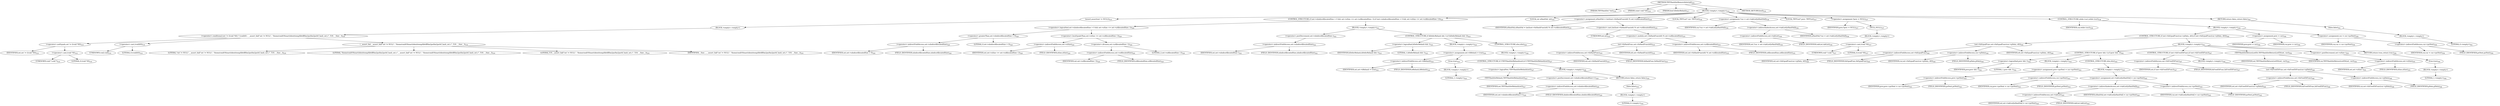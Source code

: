 digraph "TIFFHashSetRemoveInternal" {  
"5696" [label = <(METHOD,TIFFHashSetRemoveInternal)<SUB>516</SUB>> ]
"5697" [label = <(PARAM,TIFFHashSet *set)<SUB>516</SUB>> ]
"5698" [label = <(PARAM,const void *elt)<SUB>516</SUB>> ]
"5699" [label = <(PARAM,bool bDeferRehash)<SUB>517</SUB>> ]
"5700" [label = <(BLOCK,&lt;empty&gt;,&lt;empty&gt;)<SUB>518</SUB>> ]
"5701" [label = <(assert,assert(set != NULL))<SUB>519</SUB>> ]
"5702" [label = <(BLOCK,&lt;empty&gt;,&lt;empty&gt;)> ]
"5703" [label = <(&lt;operator&gt;.conditional,(set != ((void *)0)) ? (void)(0) : __assert_fail(&quot;set != NULL&quot;, &quot;/home/cmd/OSmart/identitemp/libtiff/fax2ps/fax2ps/tif_hash_set.c&quot;, 519, __func__))<SUB>519</SUB>> ]
"5704" [label = <(&lt;operator&gt;.notEquals,set != ((void *)0))<SUB>519</SUB>> ]
"5705" [label = <(IDENTIFIER,set,set != ((void *)0))<SUB>519</SUB>> ]
"5706" [label = <(&lt;operator&gt;.cast,(void *)0)<SUB>519</SUB>> ]
"5707" [label = <(UNKNOWN,void *,void *)<SUB>519</SUB>> ]
"5708" [label = <(LITERAL,0,(void *)0)<SUB>519</SUB>> ]
"5709" [label = <(&lt;operator&gt;.cast,(void)(0))<SUB>519</SUB>> ]
"5710" [label = <(UNKNOWN,void,void)<SUB>519</SUB>> ]
"5711" [label = <(LITERAL,0,(void)(0))<SUB>519</SUB>> ]
"5712" [label = <(__assert_fail,__assert_fail(&quot;set != NULL&quot;, &quot;/home/cmd/OSmart/identitemp/libtiff/fax2ps/fax2ps/tif_hash_set.c&quot;, 519, __func__))<SUB>519</SUB>> ]
"5713" [label = <(LITERAL,&quot;set != NULL&quot;,__assert_fail(&quot;set != NULL&quot;, &quot;/home/cmd/OSmart/identitemp/libtiff/fax2ps/fax2ps/tif_hash_set.c&quot;, 519, __func__))<SUB>519</SUB>> ]
"5714" [label = <(LITERAL,&quot;/home/cmd/OSmart/identitemp/libtiff/fax2ps/fax2ps/tif_hash_set.c&quot;,__assert_fail(&quot;set != NULL&quot;, &quot;/home/cmd/OSmart/identitemp/libtiff/fax2ps/fax2ps/tif_hash_set.c&quot;, 519, __func__))<SUB>519</SUB>> ]
"5715" [label = <(LITERAL,519,__assert_fail(&quot;set != NULL&quot;, &quot;/home/cmd/OSmart/identitemp/libtiff/fax2ps/fax2ps/tif_hash_set.c&quot;, 519, __func__))<SUB>519</SUB>> ]
"5716" [label = <(IDENTIFIER,__func__,__assert_fail(&quot;set != NULL&quot;, &quot;/home/cmd/OSmart/identitemp/libtiff/fax2ps/fax2ps/tif_hash_set.c&quot;, 519, __func__))<SUB>519</SUB>> ]
"5717" [label = <(CONTROL_STRUCTURE,if (set-&gt;nIndiceAllocatedSize &gt; 0 &amp;&amp; set-&gt;nSize &lt;= set-&gt;nAllocatedSize / 2),if (set-&gt;nIndiceAllocatedSize &gt; 0 &amp;&amp; set-&gt;nSize &lt;= set-&gt;nAllocatedSize / 2))<SUB>520</SUB>> ]
"5718" [label = <(&lt;operator&gt;.logicalAnd,set-&gt;nIndiceAllocatedSize &gt; 0 &amp;&amp; set-&gt;nSize &lt;= set-&gt;nAllocatedSize / 2)<SUB>520</SUB>> ]
"5719" [label = <(&lt;operator&gt;.greaterThan,set-&gt;nIndiceAllocatedSize &gt; 0)<SUB>520</SUB>> ]
"5720" [label = <(&lt;operator&gt;.indirectFieldAccess,set-&gt;nIndiceAllocatedSize)<SUB>520</SUB>> ]
"5721" [label = <(IDENTIFIER,set,set-&gt;nIndiceAllocatedSize &gt; 0)<SUB>520</SUB>> ]
"5722" [label = <(FIELD_IDENTIFIER,nIndiceAllocatedSize,nIndiceAllocatedSize)<SUB>520</SUB>> ]
"5723" [label = <(LITERAL,0,set-&gt;nIndiceAllocatedSize &gt; 0)<SUB>520</SUB>> ]
"5724" [label = <(&lt;operator&gt;.lessEqualsThan,set-&gt;nSize &lt;= set-&gt;nAllocatedSize / 2)<SUB>520</SUB>> ]
"5725" [label = <(&lt;operator&gt;.indirectFieldAccess,set-&gt;nSize)<SUB>520</SUB>> ]
"5726" [label = <(IDENTIFIER,set,set-&gt;nSize &lt;= set-&gt;nAllocatedSize / 2)<SUB>520</SUB>> ]
"5727" [label = <(FIELD_IDENTIFIER,nSize,nSize)<SUB>520</SUB>> ]
"5728" [label = <(&lt;operator&gt;.division,set-&gt;nAllocatedSize / 2)<SUB>520</SUB>> ]
"5729" [label = <(&lt;operator&gt;.indirectFieldAccess,set-&gt;nAllocatedSize)<SUB>520</SUB>> ]
"5730" [label = <(IDENTIFIER,set,set-&gt;nAllocatedSize / 2)<SUB>520</SUB>> ]
"5731" [label = <(FIELD_IDENTIFIER,nAllocatedSize,nAllocatedSize)<SUB>520</SUB>> ]
"5732" [label = <(LITERAL,2,set-&gt;nAllocatedSize / 2)<SUB>520</SUB>> ]
"5733" [label = <(BLOCK,&lt;empty&gt;,&lt;empty&gt;)<SUB>521</SUB>> ]
"5734" [label = <(&lt;operator&gt;.postDecrement,set-&gt;nIndiceAllocatedSize--)<SUB>522</SUB>> ]
"5735" [label = <(&lt;operator&gt;.indirectFieldAccess,set-&gt;nIndiceAllocatedSize)<SUB>522</SUB>> ]
"5736" [label = <(IDENTIFIER,set,set-&gt;nIndiceAllocatedSize--)<SUB>522</SUB>> ]
"5737" [label = <(FIELD_IDENTIFIER,nIndiceAllocatedSize,nIndiceAllocatedSize)<SUB>522</SUB>> ]
"5738" [label = <(CONTROL_STRUCTURE,if (bDeferRehash &amp;&amp; 1),if (bDeferRehash &amp;&amp; 1))<SUB>523</SUB>> ]
"5739" [label = <(&lt;operator&gt;.logicalAnd,bDeferRehash &amp;&amp; 1)<SUB>523</SUB>> ]
"5740" [label = <(IDENTIFIER,bDeferRehash,bDeferRehash &amp;&amp; 1)<SUB>523</SUB>> ]
"5741" [label = <(LITERAL,1,bDeferRehash &amp;&amp; 1)<SUB>523</SUB>> ]
"5742" [label = <(BLOCK,&lt;empty&gt;,&lt;empty&gt;)<SUB>524</SUB>> ]
"5743" [label = <(&lt;operator&gt;.assignment,set-&gt;bRehash = true)<SUB>524</SUB>> ]
"5744" [label = <(&lt;operator&gt;.indirectFieldAccess,set-&gt;bRehash)<SUB>524</SUB>> ]
"5745" [label = <(IDENTIFIER,set,set-&gt;bRehash = true)<SUB>524</SUB>> ]
"5746" [label = <(FIELD_IDENTIFIER,bRehash,bRehash)<SUB>524</SUB>> ]
"5747" [label = <(true,true)<SUB>524</SUB>> ]
"5748" [label = <(BLOCK,&lt;empty&gt;,&lt;empty&gt;)> ]
"5749" [label = <(LITERAL,1,&lt;empty&gt;)<SUB>524</SUB>> ]
"5750" [label = <(CONTROL_STRUCTURE,else,else)<SUB>526</SUB>> ]
"5751" [label = <(BLOCK,&lt;empty&gt;,&lt;empty&gt;)<SUB>526</SUB>> ]
"5752" [label = <(CONTROL_STRUCTURE,if (!TIFFHashSetRehash(set)),if (!TIFFHashSetRehash(set)))<SUB>527</SUB>> ]
"5753" [label = <(&lt;operator&gt;.logicalNot,!TIFFHashSetRehash(set))<SUB>527</SUB>> ]
"5754" [label = <(TIFFHashSetRehash,TIFFHashSetRehash(set))<SUB>527</SUB>> ]
"5755" [label = <(IDENTIFIER,set,TIFFHashSetRehash(set))<SUB>527</SUB>> ]
"5756" [label = <(BLOCK,&lt;empty&gt;,&lt;empty&gt;)<SUB>528</SUB>> ]
"5757" [label = <(&lt;operator&gt;.postIncrement,set-&gt;nIndiceAllocatedSize++)<SUB>529</SUB>> ]
"5758" [label = <(&lt;operator&gt;.indirectFieldAccess,set-&gt;nIndiceAllocatedSize)<SUB>529</SUB>> ]
"5759" [label = <(IDENTIFIER,set,set-&gt;nIndiceAllocatedSize++)<SUB>529</SUB>> ]
"5760" [label = <(FIELD_IDENTIFIER,nIndiceAllocatedSize,nIndiceAllocatedSize)<SUB>529</SUB>> ]
"5761" [label = <(RETURN,return false;,return false;)<SUB>530</SUB>> ]
"5762" [label = <(false,false)<SUB>530</SUB>> ]
"5763" [label = <(BLOCK,&lt;empty&gt;,&lt;empty&gt;)> ]
"5764" [label = <(LITERAL,0,&lt;empty&gt;)<SUB>530</SUB>> ]
"5765" [label = <(LOCAL,int nHashVal: int)<SUB>535</SUB>> ]
"5766" [label = <(&lt;operator&gt;.assignment,nHashVal = (int)(set-&gt;fnHashFunc(elt) % set-&gt;nAllocatedSize))<SUB>535</SUB>> ]
"5767" [label = <(IDENTIFIER,nHashVal,nHashVal = (int)(set-&gt;fnHashFunc(elt) % set-&gt;nAllocatedSize))<SUB>535</SUB>> ]
"5768" [label = <(&lt;operator&gt;.cast,(int)(set-&gt;fnHashFunc(elt) % set-&gt;nAllocatedSize))<SUB>535</SUB>> ]
"5769" [label = <(UNKNOWN,int,int)<SUB>535</SUB>> ]
"5770" [label = <(&lt;operator&gt;.modulo,set-&gt;fnHashFunc(elt) % set-&gt;nAllocatedSize)<SUB>535</SUB>> ]
"5771" [label = <(set-&gt;fnHashFunc,set-&gt;fnHashFunc(elt))<SUB>535</SUB>> ]
"5772" [label = <(&lt;operator&gt;.indirectFieldAccess,set-&gt;fnHashFunc)<SUB>535</SUB>> ]
"5773" [label = <(IDENTIFIER,set,set-&gt;fnHashFunc(elt))<SUB>535</SUB>> ]
"5774" [label = <(FIELD_IDENTIFIER,fnHashFunc,fnHashFunc)<SUB>535</SUB>> ]
"5775" [label = <(IDENTIFIER,elt,set-&gt;fnHashFunc(elt))<SUB>535</SUB>> ]
"5776" [label = <(&lt;operator&gt;.indirectFieldAccess,set-&gt;nAllocatedSize)<SUB>535</SUB>> ]
"5777" [label = <(IDENTIFIER,set,set-&gt;fnHashFunc(elt) % set-&gt;nAllocatedSize)<SUB>535</SUB>> ]
"5778" [label = <(FIELD_IDENTIFIER,nAllocatedSize,nAllocatedSize)<SUB>535</SUB>> ]
"5779" [label = <(LOCAL,TIFFList* cur: TIFFList)<SUB>536</SUB>> ]
"5780" [label = <(&lt;operator&gt;.assignment,*cur = set-&gt;tabList[nHashVal])<SUB>536</SUB>> ]
"5781" [label = <(IDENTIFIER,cur,*cur = set-&gt;tabList[nHashVal])<SUB>536</SUB>> ]
"5782" [label = <(&lt;operator&gt;.indirectIndexAccess,set-&gt;tabList[nHashVal])<SUB>536</SUB>> ]
"5783" [label = <(&lt;operator&gt;.indirectFieldAccess,set-&gt;tabList)<SUB>536</SUB>> ]
"5784" [label = <(IDENTIFIER,set,*cur = set-&gt;tabList[nHashVal])<SUB>536</SUB>> ]
"5785" [label = <(FIELD_IDENTIFIER,tabList,tabList)<SUB>536</SUB>> ]
"5786" [label = <(IDENTIFIER,nHashVal,*cur = set-&gt;tabList[nHashVal])<SUB>536</SUB>> ]
"5787" [label = <(LOCAL,TIFFList* prev: TIFFList)<SUB>537</SUB>> ]
"5788" [label = <(&lt;operator&gt;.assignment,*prev = NULL)<SUB>537</SUB>> ]
"5789" [label = <(IDENTIFIER,prev,*prev = NULL)<SUB>537</SUB>> ]
"5790" [label = <(NULL,NULL)<SUB>537</SUB>> ]
"5791" [label = <(BLOCK,&lt;empty&gt;,&lt;empty&gt;)> ]
"5792" [label = <(&lt;operator&gt;.cast,(void *)0)<SUB>537</SUB>> ]
"5793" [label = <(UNKNOWN,void *,void *)<SUB>537</SUB>> ]
"5794" [label = <(LITERAL,0,(void *)0)<SUB>537</SUB>> ]
"5795" [label = <(CONTROL_STRUCTURE,while (cur),while (cur))<SUB>538</SUB>> ]
"5796" [label = <(IDENTIFIER,cur,while (cur))<SUB>538</SUB>> ]
"5797" [label = <(BLOCK,&lt;empty&gt;,&lt;empty&gt;)<SUB>539</SUB>> ]
"5798" [label = <(CONTROL_STRUCTURE,if (set-&gt;fnEqualFunc(cur-&gt;pData, elt)),if (set-&gt;fnEqualFunc(cur-&gt;pData, elt)))<SUB>540</SUB>> ]
"5799" [label = <(set-&gt;fnEqualFunc,set-&gt;fnEqualFunc(cur-&gt;pData, elt))<SUB>540</SUB>> ]
"5800" [label = <(&lt;operator&gt;.indirectFieldAccess,set-&gt;fnEqualFunc)<SUB>540</SUB>> ]
"5801" [label = <(IDENTIFIER,set,set-&gt;fnEqualFunc(cur-&gt;pData, elt))<SUB>540</SUB>> ]
"5802" [label = <(FIELD_IDENTIFIER,fnEqualFunc,fnEqualFunc)<SUB>540</SUB>> ]
"5803" [label = <(&lt;operator&gt;.indirectFieldAccess,cur-&gt;pData)<SUB>540</SUB>> ]
"5804" [label = <(IDENTIFIER,cur,set-&gt;fnEqualFunc(cur-&gt;pData, elt))<SUB>540</SUB>> ]
"5805" [label = <(FIELD_IDENTIFIER,pData,pData)<SUB>540</SUB>> ]
"5806" [label = <(IDENTIFIER,elt,set-&gt;fnEqualFunc(cur-&gt;pData, elt))<SUB>540</SUB>> ]
"5807" [label = <(BLOCK,&lt;empty&gt;,&lt;empty&gt;)<SUB>541</SUB>> ]
"5808" [label = <(CONTROL_STRUCTURE,if (prev &amp;&amp; 1),if (prev &amp;&amp; 1))<SUB>542</SUB>> ]
"5809" [label = <(&lt;operator&gt;.logicalAnd,prev &amp;&amp; 1)<SUB>542</SUB>> ]
"5810" [label = <(IDENTIFIER,prev,prev &amp;&amp; 1)<SUB>542</SUB>> ]
"5811" [label = <(LITERAL,1,prev &amp;&amp; 1)<SUB>542</SUB>> ]
"5812" [label = <(BLOCK,&lt;empty&gt;,&lt;empty&gt;)<SUB>543</SUB>> ]
"5813" [label = <(&lt;operator&gt;.assignment,prev-&gt;psNext = cur-&gt;psNext)<SUB>543</SUB>> ]
"5814" [label = <(&lt;operator&gt;.indirectFieldAccess,prev-&gt;psNext)<SUB>543</SUB>> ]
"5815" [label = <(IDENTIFIER,prev,prev-&gt;psNext = cur-&gt;psNext)<SUB>543</SUB>> ]
"5816" [label = <(FIELD_IDENTIFIER,psNext,psNext)<SUB>543</SUB>> ]
"5817" [label = <(&lt;operator&gt;.indirectFieldAccess,cur-&gt;psNext)<SUB>543</SUB>> ]
"5818" [label = <(IDENTIFIER,cur,prev-&gt;psNext = cur-&gt;psNext)<SUB>543</SUB>> ]
"5819" [label = <(FIELD_IDENTIFIER,psNext,psNext)<SUB>543</SUB>> ]
"5820" [label = <(CONTROL_STRUCTURE,else,else)<SUB>545</SUB>> ]
"5821" [label = <(BLOCK,&lt;empty&gt;,&lt;empty&gt;)<SUB>545</SUB>> ]
"5822" [label = <(&lt;operator&gt;.assignment,set-&gt;tabList[nHashVal] = cur-&gt;psNext)<SUB>545</SUB>> ]
"5823" [label = <(&lt;operator&gt;.indirectIndexAccess,set-&gt;tabList[nHashVal])<SUB>545</SUB>> ]
"5824" [label = <(&lt;operator&gt;.indirectFieldAccess,set-&gt;tabList)<SUB>545</SUB>> ]
"5825" [label = <(IDENTIFIER,set,set-&gt;tabList[nHashVal] = cur-&gt;psNext)<SUB>545</SUB>> ]
"5826" [label = <(FIELD_IDENTIFIER,tabList,tabList)<SUB>545</SUB>> ]
"5827" [label = <(IDENTIFIER,nHashVal,set-&gt;tabList[nHashVal] = cur-&gt;psNext)<SUB>545</SUB>> ]
"5828" [label = <(&lt;operator&gt;.indirectFieldAccess,cur-&gt;psNext)<SUB>545</SUB>> ]
"5829" [label = <(IDENTIFIER,cur,set-&gt;tabList[nHashVal] = cur-&gt;psNext)<SUB>545</SUB>> ]
"5830" [label = <(FIELD_IDENTIFIER,psNext,psNext)<SUB>545</SUB>> ]
"5831" [label = <(CONTROL_STRUCTURE,if (set-&gt;fnFreeEltFunc),if (set-&gt;fnFreeEltFunc))<SUB>547</SUB>> ]
"5832" [label = <(&lt;operator&gt;.indirectFieldAccess,set-&gt;fnFreeEltFunc)<SUB>547</SUB>> ]
"5833" [label = <(IDENTIFIER,set,if (set-&gt;fnFreeEltFunc))<SUB>547</SUB>> ]
"5834" [label = <(FIELD_IDENTIFIER,fnFreeEltFunc,fnFreeEltFunc)<SUB>547</SUB>> ]
"5835" [label = <(BLOCK,&lt;empty&gt;,&lt;empty&gt;)<SUB>548</SUB>> ]
"5836" [label = <(set-&gt;fnFreeEltFunc,set-&gt;fnFreeEltFunc(cur-&gt;pData))<SUB>548</SUB>> ]
"5837" [label = <(&lt;operator&gt;.indirectFieldAccess,set-&gt;fnFreeEltFunc)<SUB>548</SUB>> ]
"5838" [label = <(IDENTIFIER,set,set-&gt;fnFreeEltFunc(cur-&gt;pData))<SUB>548</SUB>> ]
"5839" [label = <(FIELD_IDENTIFIER,fnFreeEltFunc,fnFreeEltFunc)<SUB>548</SUB>> ]
"5840" [label = <(&lt;operator&gt;.indirectFieldAccess,cur-&gt;pData)<SUB>548</SUB>> ]
"5841" [label = <(IDENTIFIER,cur,set-&gt;fnFreeEltFunc(cur-&gt;pData))<SUB>548</SUB>> ]
"5842" [label = <(FIELD_IDENTIFIER,pData,pData)<SUB>548</SUB>> ]
"5843" [label = <(TIFFHashSetReturnListElt,TIFFHashSetReturnListElt(set, cur))<SUB>550</SUB>> ]
"5844" [label = <(IDENTIFIER,set,TIFFHashSetReturnListElt(set, cur))<SUB>550</SUB>> ]
"5845" [label = <(IDENTIFIER,cur,TIFFHashSetReturnListElt(set, cur))<SUB>550</SUB>> ]
"5846" [label = <(&lt;operator&gt;.postDecrement,set-&gt;nSize--)<SUB>555</SUB>> ]
"5847" [label = <(&lt;operator&gt;.indirectFieldAccess,set-&gt;nSize)<SUB>555</SUB>> ]
"5848" [label = <(IDENTIFIER,set,set-&gt;nSize--)<SUB>555</SUB>> ]
"5849" [label = <(FIELD_IDENTIFIER,nSize,nSize)<SUB>555</SUB>> ]
"5850" [label = <(RETURN,return true;,return true;)<SUB>556</SUB>> ]
"5851" [label = <(true,true)<SUB>556</SUB>> ]
"5852" [label = <(BLOCK,&lt;empty&gt;,&lt;empty&gt;)> ]
"5853" [label = <(LITERAL,1,&lt;empty&gt;)<SUB>556</SUB>> ]
"5854" [label = <(&lt;operator&gt;.assignment,prev = cur)<SUB>558</SUB>> ]
"5855" [label = <(IDENTIFIER,prev,prev = cur)<SUB>558</SUB>> ]
"5856" [label = <(IDENTIFIER,cur,prev = cur)<SUB>558</SUB>> ]
"5857" [label = <(&lt;operator&gt;.assignment,cur = cur-&gt;psNext)<SUB>559</SUB>> ]
"5858" [label = <(IDENTIFIER,cur,cur = cur-&gt;psNext)<SUB>559</SUB>> ]
"5859" [label = <(&lt;operator&gt;.indirectFieldAccess,cur-&gt;psNext)<SUB>559</SUB>> ]
"5860" [label = <(IDENTIFIER,cur,cur = cur-&gt;psNext)<SUB>559</SUB>> ]
"5861" [label = <(FIELD_IDENTIFIER,psNext,psNext)<SUB>559</SUB>> ]
"5862" [label = <(RETURN,return false;,return false;)<SUB>561</SUB>> ]
"5863" [label = <(false,false)<SUB>561</SUB>> ]
"5864" [label = <(BLOCK,&lt;empty&gt;,&lt;empty&gt;)> ]
"5865" [label = <(LITERAL,0,&lt;empty&gt;)<SUB>561</SUB>> ]
"5866" [label = <(METHOD_RETURN,bool)<SUB>516</SUB>> ]
  "5696" -> "5697" 
  "5696" -> "5698" 
  "5696" -> "5699" 
  "5696" -> "5700" 
  "5696" -> "5866" 
  "5700" -> "5701" 
  "5700" -> "5717" 
  "5700" -> "5765" 
  "5700" -> "5766" 
  "5700" -> "5779" 
  "5700" -> "5780" 
  "5700" -> "5787" 
  "5700" -> "5788" 
  "5700" -> "5795" 
  "5700" -> "5862" 
  "5701" -> "5702" 
  "5702" -> "5703" 
  "5703" -> "5704" 
  "5703" -> "5709" 
  "5703" -> "5712" 
  "5704" -> "5705" 
  "5704" -> "5706" 
  "5706" -> "5707" 
  "5706" -> "5708" 
  "5709" -> "5710" 
  "5709" -> "5711" 
  "5712" -> "5713" 
  "5712" -> "5714" 
  "5712" -> "5715" 
  "5712" -> "5716" 
  "5717" -> "5718" 
  "5717" -> "5733" 
  "5718" -> "5719" 
  "5718" -> "5724" 
  "5719" -> "5720" 
  "5719" -> "5723" 
  "5720" -> "5721" 
  "5720" -> "5722" 
  "5724" -> "5725" 
  "5724" -> "5728" 
  "5725" -> "5726" 
  "5725" -> "5727" 
  "5728" -> "5729" 
  "5728" -> "5732" 
  "5729" -> "5730" 
  "5729" -> "5731" 
  "5733" -> "5734" 
  "5733" -> "5738" 
  "5734" -> "5735" 
  "5735" -> "5736" 
  "5735" -> "5737" 
  "5738" -> "5739" 
  "5738" -> "5742" 
  "5738" -> "5750" 
  "5739" -> "5740" 
  "5739" -> "5741" 
  "5742" -> "5743" 
  "5743" -> "5744" 
  "5743" -> "5747" 
  "5744" -> "5745" 
  "5744" -> "5746" 
  "5747" -> "5748" 
  "5748" -> "5749" 
  "5750" -> "5751" 
  "5751" -> "5752" 
  "5752" -> "5753" 
  "5752" -> "5756" 
  "5753" -> "5754" 
  "5754" -> "5755" 
  "5756" -> "5757" 
  "5756" -> "5761" 
  "5757" -> "5758" 
  "5758" -> "5759" 
  "5758" -> "5760" 
  "5761" -> "5762" 
  "5762" -> "5763" 
  "5763" -> "5764" 
  "5766" -> "5767" 
  "5766" -> "5768" 
  "5768" -> "5769" 
  "5768" -> "5770" 
  "5770" -> "5771" 
  "5770" -> "5776" 
  "5771" -> "5772" 
  "5771" -> "5775" 
  "5772" -> "5773" 
  "5772" -> "5774" 
  "5776" -> "5777" 
  "5776" -> "5778" 
  "5780" -> "5781" 
  "5780" -> "5782" 
  "5782" -> "5783" 
  "5782" -> "5786" 
  "5783" -> "5784" 
  "5783" -> "5785" 
  "5788" -> "5789" 
  "5788" -> "5790" 
  "5790" -> "5791" 
  "5791" -> "5792" 
  "5792" -> "5793" 
  "5792" -> "5794" 
  "5795" -> "5796" 
  "5795" -> "5797" 
  "5797" -> "5798" 
  "5797" -> "5854" 
  "5797" -> "5857" 
  "5798" -> "5799" 
  "5798" -> "5807" 
  "5799" -> "5800" 
  "5799" -> "5803" 
  "5799" -> "5806" 
  "5800" -> "5801" 
  "5800" -> "5802" 
  "5803" -> "5804" 
  "5803" -> "5805" 
  "5807" -> "5808" 
  "5807" -> "5831" 
  "5807" -> "5843" 
  "5807" -> "5846" 
  "5807" -> "5850" 
  "5808" -> "5809" 
  "5808" -> "5812" 
  "5808" -> "5820" 
  "5809" -> "5810" 
  "5809" -> "5811" 
  "5812" -> "5813" 
  "5813" -> "5814" 
  "5813" -> "5817" 
  "5814" -> "5815" 
  "5814" -> "5816" 
  "5817" -> "5818" 
  "5817" -> "5819" 
  "5820" -> "5821" 
  "5821" -> "5822" 
  "5822" -> "5823" 
  "5822" -> "5828" 
  "5823" -> "5824" 
  "5823" -> "5827" 
  "5824" -> "5825" 
  "5824" -> "5826" 
  "5828" -> "5829" 
  "5828" -> "5830" 
  "5831" -> "5832" 
  "5831" -> "5835" 
  "5832" -> "5833" 
  "5832" -> "5834" 
  "5835" -> "5836" 
  "5836" -> "5837" 
  "5836" -> "5840" 
  "5837" -> "5838" 
  "5837" -> "5839" 
  "5840" -> "5841" 
  "5840" -> "5842" 
  "5843" -> "5844" 
  "5843" -> "5845" 
  "5846" -> "5847" 
  "5847" -> "5848" 
  "5847" -> "5849" 
  "5850" -> "5851" 
  "5851" -> "5852" 
  "5852" -> "5853" 
  "5854" -> "5855" 
  "5854" -> "5856" 
  "5857" -> "5858" 
  "5857" -> "5859" 
  "5859" -> "5860" 
  "5859" -> "5861" 
  "5862" -> "5863" 
  "5863" -> "5864" 
  "5864" -> "5865" 
}
